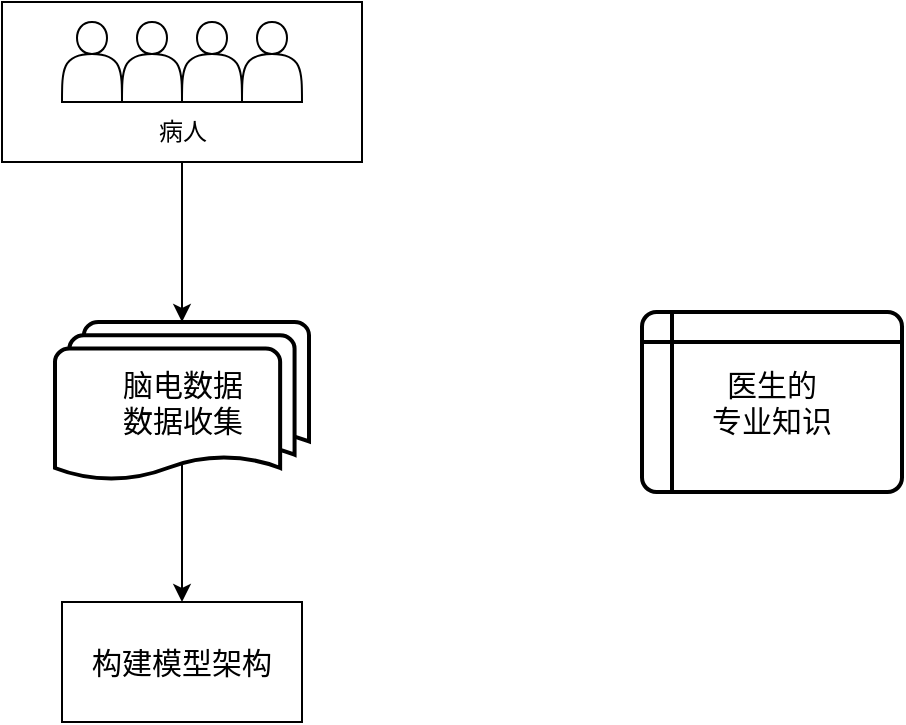 <mxfile version="12.2.3" type="github" pages="1"><diagram id="NXIoUD9N5ucj-ySOKg1O" name="Page-1"><mxGraphModel dx="1408" dy="819" grid="1" gridSize="10" guides="1" tooltips="1" connect="1" arrows="1" fold="1" page="1" pageScale="1" pageWidth="827" pageHeight="1169" math="0" shadow="0"><root><mxCell id="0"/><mxCell id="1" parent="0"/><mxCell id="bOeEGVWyrz0i01WOjsEk-16" style="edgeStyle=orthogonalEdgeStyle;rounded=0;orthogonalLoop=1;jettySize=auto;html=1;exitX=0.5;exitY=0.88;exitDx=0;exitDy=0;exitPerimeter=0;entryX=0.5;entryY=0;entryDx=0;entryDy=0;" parent="1" source="bOeEGVWyrz0i01WOjsEk-2" target="bOeEGVWyrz0i01WOjsEk-15" edge="1"><mxGeometry relative="1" as="geometry"/></mxCell><mxCell id="bOeEGVWyrz0i01WOjsEk-2" value="&lt;font style=&quot;font-size: 15px&quot;&gt;脑电数据&lt;br&gt;数据收集&lt;/font&gt;" style="strokeWidth=2;html=1;shape=mxgraph.flowchart.multi-document;whiteSpace=wrap;" parent="1" vertex="1"><mxGeometry x="306.5" y="250" width="127" height="80" as="geometry"/></mxCell><mxCell id="bOeEGVWyrz0i01WOjsEk-12" value="" style="group" parent="1" vertex="1" connectable="0"><mxGeometry x="280" y="90" width="180" height="80" as="geometry"/></mxCell><mxCell id="bOeEGVWyrz0i01WOjsEk-9" value="" style="group" parent="bOeEGVWyrz0i01WOjsEk-12" vertex="1" connectable="0"><mxGeometry x="30" y="10" width="120" height="40" as="geometry"/></mxCell><mxCell id="bOeEGVWyrz0i01WOjsEk-3" value="" style="shape=actor;whiteSpace=wrap;html=1;" parent="bOeEGVWyrz0i01WOjsEk-9" vertex="1"><mxGeometry width="30" height="40" as="geometry"/></mxCell><mxCell id="bOeEGVWyrz0i01WOjsEk-4" value="" style="shape=actor;whiteSpace=wrap;html=1;" parent="bOeEGVWyrz0i01WOjsEk-9" vertex="1"><mxGeometry x="30" width="30" height="40" as="geometry"/></mxCell><mxCell id="bOeEGVWyrz0i01WOjsEk-5" value="" style="shape=actor;whiteSpace=wrap;html=1;" parent="bOeEGVWyrz0i01WOjsEk-9" vertex="1"><mxGeometry x="60" width="30" height="40" as="geometry"/></mxCell><mxCell id="bOeEGVWyrz0i01WOjsEk-6" value="" style="shape=actor;whiteSpace=wrap;html=1;" parent="bOeEGVWyrz0i01WOjsEk-9" vertex="1"><mxGeometry x="90" width="30" height="40" as="geometry"/></mxCell><mxCell id="bOeEGVWyrz0i01WOjsEk-10" value="" style="rounded=0;whiteSpace=wrap;html=1;fillColor=none;" parent="bOeEGVWyrz0i01WOjsEk-12" vertex="1"><mxGeometry width="180" height="80" as="geometry"/></mxCell><mxCell id="bOeEGVWyrz0i01WOjsEk-11" value="病人" style="rounded=0;whiteSpace=wrap;html=1;fillColor=none;strokeColor=none;" parent="bOeEGVWyrz0i01WOjsEk-12" vertex="1"><mxGeometry x="61.5" y="50" width="57" height="30" as="geometry"/></mxCell><mxCell id="bOeEGVWyrz0i01WOjsEk-14" style="edgeStyle=orthogonalEdgeStyle;rounded=0;orthogonalLoop=1;jettySize=auto;html=1;exitX=0.5;exitY=1;exitDx=0;exitDy=0;entryX=0.5;entryY=0;entryDx=0;entryDy=0;entryPerimeter=0;" parent="1" source="bOeEGVWyrz0i01WOjsEk-11" target="bOeEGVWyrz0i01WOjsEk-2" edge="1"><mxGeometry relative="1" as="geometry"/></mxCell><mxCell id="bOeEGVWyrz0i01WOjsEk-15" value="&lt;font style=&quot;font-size: 15px&quot;&gt;构建模型架构&lt;/font&gt;" style="rounded=0;whiteSpace=wrap;html=1;fillColor=none;" parent="1" vertex="1"><mxGeometry x="310" y="390" width="120" height="60" as="geometry"/></mxCell><mxCell id="bOeEGVWyrz0i01WOjsEk-20" value="&lt;font style=&quot;font-size: 15px&quot;&gt;医生的&lt;br&gt;专业知识&lt;/font&gt;" style="shape=internalStorage;whiteSpace=wrap;html=1;dx=15;dy=15;rounded=1;arcSize=8;strokeWidth=2;fillColor=none;" parent="1" vertex="1"><mxGeometry x="600" y="245" width="130" height="90" as="geometry"/></mxCell></root></mxGraphModel></diagram></mxfile>